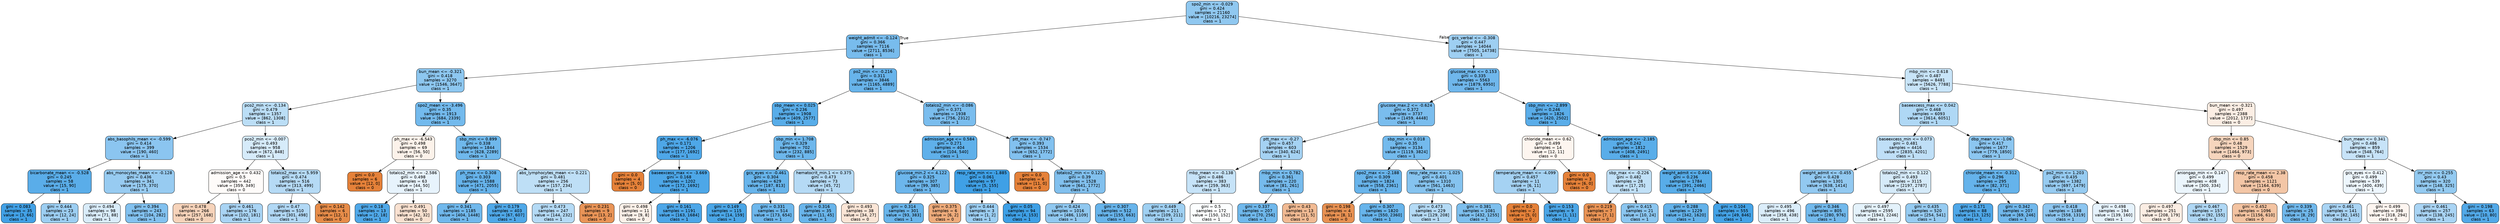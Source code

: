 digraph Tree {
node [shape=box, style="filled, rounded", color="black", fontname="helvetica"] ;
edge [fontname="helvetica"] ;
0 [label="spo2_min <= -0.029\ngini = 0.424\nsamples = 21160\nvalue = [10216, 23274]\nclass = 1", fillcolor="#90c8f0"] ;
1 [label="weight_admit <= -0.124\ngini = 0.366\nsamples = 7116\nvalue = [2711, 8536]\nclass = 1", fillcolor="#78bced"] ;
0 -> 1 [labeldistance=2.5, labelangle=45, headlabel="True"] ;
2 [label="bun_mean <= -0.321\ngini = 0.418\nsamples = 3270\nvalue = [1546, 3647]\nclass = 1", fillcolor="#8dc7f0"] ;
1 -> 2 ;
3 [label="pco2_min <= -0.134\ngini = 0.479\nsamples = 1357\nvalue = [862, 1308]\nclass = 1", fillcolor="#bbdef6"] ;
2 -> 3 ;
4 [label="abs_basophils_mean <= -0.599\ngini = 0.414\nsamples = 399\nvalue = [190, 460]\nclass = 1", fillcolor="#8bc5f0"] ;
3 -> 4 ;
5 [label="bicarbonate_mean <= -0.528\ngini = 0.245\nsamples = 58\nvalue = [15, 90]\nclass = 1", fillcolor="#5aade9"] ;
4 -> 5 ;
6 [label="gini = 0.083\nsamples = 35\nvalue = [3, 66]\nclass = 1", fillcolor="#42a1e6"] ;
5 -> 6 ;
7 [label="gini = 0.444\nsamples = 23\nvalue = [12, 24]\nclass = 1", fillcolor="#9ccef2"] ;
5 -> 7 ;
8 [label="abs_monocytes_mean <= -0.128\ngini = 0.436\nsamples = 341\nvalue = [175, 370]\nclass = 1", fillcolor="#97cbf1"] ;
4 -> 8 ;
9 [label="gini = 0.494\nsamples = 98\nvalue = [71, 88]\nclass = 1", fillcolor="#d9ecfa"] ;
8 -> 9 ;
10 [label="gini = 0.394\nsamples = 243\nvalue = [104, 282]\nclass = 1", fillcolor="#82c1ef"] ;
8 -> 10 ;
11 [label="pco2_min <= -0.007\ngini = 0.493\nsamples = 958\nvalue = [672, 848]\nclass = 1", fillcolor="#d6ebfa"] ;
3 -> 11 ;
12 [label="admission_age <= 0.432\ngini = 0.5\nsamples = 442\nvalue = [359, 349]\nclass = 0", fillcolor="#fefbf9"] ;
11 -> 12 ;
13 [label="gini = 0.478\nsamples = 266\nvalue = [257, 168]\nclass = 0", fillcolor="#f6d3ba"] ;
12 -> 13 ;
14 [label="gini = 0.461\nsamples = 176\nvalue = [102, 181]\nclass = 1", fillcolor="#a9d4f4"] ;
12 -> 14 ;
15 [label="totalco2_max <= 5.959\ngini = 0.474\nsamples = 516\nvalue = [313, 499]\nclass = 1", fillcolor="#b5daf5"] ;
11 -> 15 ;
16 [label="gini = 0.47\nsamples = 510\nvalue = [301, 498]\nclass = 1", fillcolor="#b1d8f5"] ;
15 -> 16 ;
17 [label="gini = 0.142\nsamples = 6\nvalue = [12, 1]\nclass = 0", fillcolor="#e78c49"] ;
15 -> 17 ;
18 [label="spo2_mean <= -3.496\ngini = 0.35\nsamples = 1913\nvalue = [684, 2339]\nclass = 1", fillcolor="#73baed"] ;
2 -> 18 ;
19 [label="ph_max <= -6.543\ngini = 0.498\nsamples = 69\nvalue = [56, 50]\nclass = 0", fillcolor="#fcf2ea"] ;
18 -> 19 ;
20 [label="gini = 0.0\nsamples = 6\nvalue = [12, 0]\nclass = 0", fillcolor="#e58139"] ;
19 -> 20 ;
21 [label="totalco2_min <= -2.586\ngini = 0.498\nsamples = 63\nvalue = [44, 50]\nclass = 1", fillcolor="#e7f3fc"] ;
19 -> 21 ;
22 [label="gini = 0.18\nsamples = 13\nvalue = [2, 18]\nclass = 1", fillcolor="#4fa8e8"] ;
21 -> 22 ;
23 [label="gini = 0.491\nsamples = 50\nvalue = [42, 32]\nclass = 0", fillcolor="#f9e1d0"] ;
21 -> 23 ;
24 [label="sbp_min <= 0.899\ngini = 0.338\nsamples = 1844\nvalue = [628, 2289]\nclass = 1", fillcolor="#6fb8ec"] ;
18 -> 24 ;
25 [label="ph_max <= 0.308\ngini = 0.303\nsamples = 1588\nvalue = [471, 2055]\nclass = 1", fillcolor="#66b3eb"] ;
24 -> 25 ;
26 [label="gini = 0.341\nsamples = 1185\nvalue = [404, 1448]\nclass = 1", fillcolor="#70b8ec"] ;
25 -> 26 ;
27 [label="gini = 0.179\nsamples = 403\nvalue = [67, 607]\nclass = 1", fillcolor="#4fa8e8"] ;
25 -> 27 ;
28 [label="abs_lymphocytes_mean <= 0.221\ngini = 0.481\nsamples = 256\nvalue = [157, 234]\nclass = 1", fillcolor="#bedff6"] ;
24 -> 28 ;
29 [label="gini = 0.473\nsamples = 247\nvalue = [144, 232]\nclass = 1", fillcolor="#b4daf5"] ;
28 -> 29 ;
30 [label="gini = 0.231\nsamples = 9\nvalue = [13, 2]\nclass = 0", fillcolor="#e99457"] ;
28 -> 30 ;
31 [label="po2_min <= -0.216\ngini = 0.311\nsamples = 3846\nvalue = [1165, 4889]\nclass = 1", fillcolor="#68b4eb"] ;
1 -> 31 ;
32 [label="sbp_mean <= 0.025\ngini = 0.236\nsamples = 1908\nvalue = [409, 2577]\nclass = 1", fillcolor="#58ade9"] ;
31 -> 32 ;
33 [label="ph_max <= -6.076\ngini = 0.171\nsamples = 1206\nvalue = [177, 1692]\nclass = 1", fillcolor="#4ea7e8"] ;
32 -> 33 ;
34 [label="gini = 0.0\nsamples = 4\nvalue = [5, 0]\nclass = 0", fillcolor="#e58139"] ;
33 -> 34 ;
35 [label="baseexcess_max <= -3.669\ngini = 0.168\nsamples = 1202\nvalue = [172, 1692]\nclass = 1", fillcolor="#4da7e8"] ;
33 -> 35 ;
36 [label="gini = 0.498\nsamples = 11\nvalue = [9, 8]\nclass = 0", fillcolor="#fcf1e9"] ;
35 -> 36 ;
37 [label="gini = 0.161\nsamples = 1191\nvalue = [163, 1684]\nclass = 1", fillcolor="#4ca6e8"] ;
35 -> 37 ;
38 [label="sbp_min <= 1.708\ngini = 0.329\nsamples = 702\nvalue = [232, 885]\nclass = 1", fillcolor="#6db7ec"] ;
32 -> 38 ;
39 [label="gcs_eyes <= -0.461\ngini = 0.304\nsamples = 629\nvalue = [187, 813]\nclass = 1", fillcolor="#67b4eb"] ;
38 -> 39 ;
40 [label="gini = 0.149\nsamples = 115\nvalue = [14, 159]\nclass = 1", fillcolor="#4aa6e7"] ;
39 -> 40 ;
41 [label="gini = 0.331\nsamples = 514\nvalue = [173, 654]\nclass = 1", fillcolor="#6db7ec"] ;
39 -> 41 ;
42 [label="hematocrit_min.1 <= 0.375\ngini = 0.473\nsamples = 73\nvalue = [45, 72]\nclass = 1", fillcolor="#b5daf5"] ;
38 -> 42 ;
43 [label="gini = 0.316\nsamples = 35\nvalue = [11, 45]\nclass = 1", fillcolor="#69b5eb"] ;
42 -> 43 ;
44 [label="gini = 0.493\nsamples = 38\nvalue = [34, 27]\nclass = 0", fillcolor="#fae5d6"] ;
42 -> 44 ;
45 [label="totalco2_min <= -0.086\ngini = 0.371\nsamples = 1938\nvalue = [756, 2312]\nclass = 1", fillcolor="#7abdee"] ;
31 -> 45 ;
46 [label="admission_age <= 0.584\ngini = 0.271\nsamples = 404\nvalue = [104, 540]\nclass = 1", fillcolor="#5fb0ea"] ;
45 -> 46 ;
47 [label="glucose_min.2 <= 4.122\ngini = 0.325\nsamples = 307\nvalue = [99, 385]\nclass = 1", fillcolor="#6cb6ec"] ;
46 -> 47 ;
48 [label="gini = 0.314\nsamples = 301\nvalue = [93, 383]\nclass = 1", fillcolor="#69b5eb"] ;
47 -> 48 ;
49 [label="gini = 0.375\nsamples = 6\nvalue = [6, 2]\nclass = 0", fillcolor="#eeab7b"] ;
47 -> 49 ;
50 [label="resp_rate_min <= -1.885\ngini = 0.061\nsamples = 97\nvalue = [5, 155]\nclass = 1", fillcolor="#3fa0e6"] ;
46 -> 50 ;
51 [label="gini = 0.444\nsamples = 3\nvalue = [1, 2]\nclass = 1", fillcolor="#9ccef2"] ;
50 -> 51 ;
52 [label="gini = 0.05\nsamples = 94\nvalue = [4, 153]\nclass = 1", fillcolor="#3ea0e6"] ;
50 -> 52 ;
53 [label="ptt_max <= -0.747\ngini = 0.393\nsamples = 1534\nvalue = [652, 1772]\nclass = 1", fillcolor="#82c1ef"] ;
45 -> 53 ;
54 [label="gini = 0.0\nsamples = 6\nvalue = [11, 0]\nclass = 0", fillcolor="#e58139"] ;
53 -> 54 ;
55 [label="totalco2_min <= 0.122\ngini = 0.39\nsamples = 1528\nvalue = [641, 1772]\nclass = 1", fillcolor="#81c0ee"] ;
53 -> 55 ;
56 [label="gini = 0.424\nsamples = 1016\nvalue = [486, 1109]\nclass = 1", fillcolor="#90c8f0"] ;
55 -> 56 ;
57 [label="gini = 0.307\nsamples = 512\nvalue = [155, 663]\nclass = 1", fillcolor="#67b4eb"] ;
55 -> 57 ;
58 [label="gcs_verbal <= -0.308\ngini = 0.447\nsamples = 14044\nvalue = [7505, 14738]\nclass = 1", fillcolor="#9ecff2"] ;
0 -> 58 [labeldistance=2.5, labelangle=-45, headlabel="False"] ;
59 [label="glucose_max <= 0.153\ngini = 0.335\nsamples = 5563\nvalue = [1879, 6950]\nclass = 1", fillcolor="#6fb7ec"] ;
58 -> 59 ;
60 [label="glucose_max.2 <= -0.624\ngini = 0.372\nsamples = 3737\nvalue = [1459, 4448]\nclass = 1", fillcolor="#7abdee"] ;
59 -> 60 ;
61 [label="ptt_max <= -0.27\ngini = 0.457\nsamples = 603\nvalue = [340, 624]\nclass = 1", fillcolor="#a5d2f3"] ;
60 -> 61 ;
62 [label="mbp_mean <= -0.138\ngini = 0.486\nsamples = 383\nvalue = [259, 363]\nclass = 1", fillcolor="#c6e3f8"] ;
61 -> 62 ;
63 [label="gini = 0.449\nsamples = 211\nvalue = [109, 211]\nclass = 1", fillcolor="#9fd0f2"] ;
62 -> 63 ;
64 [label="gini = 0.5\nsamples = 172\nvalue = [150, 152]\nclass = 1", fillcolor="#fcfeff"] ;
62 -> 64 ;
65 [label="mbp_min <= 0.782\ngini = 0.361\nsamples = 220\nvalue = [81, 261]\nclass = 1", fillcolor="#76bbed"] ;
61 -> 65 ;
66 [label="gini = 0.337\nsamples = 207\nvalue = [70, 256]\nclass = 1", fillcolor="#6fb8ec"] ;
65 -> 66 ;
67 [label="gini = 0.43\nsamples = 13\nvalue = [11, 5]\nclass = 0", fillcolor="#f1ba93"] ;
65 -> 67 ;
68 [label="sbp_min <= 0.018\ngini = 0.35\nsamples = 3134\nvalue = [1119, 3824]\nclass = 1", fillcolor="#73baed"] ;
60 -> 68 ;
69 [label="spo2_max <= -2.188\ngini = 0.309\nsamples = 1824\nvalue = [558, 2361]\nclass = 1", fillcolor="#68b4eb"] ;
68 -> 69 ;
70 [label="gini = 0.198\nsamples = 4\nvalue = [8, 1]\nclass = 0", fillcolor="#e89152"] ;
69 -> 70 ;
71 [label="gini = 0.307\nsamples = 1820\nvalue = [550, 2360]\nclass = 1", fillcolor="#67b4eb"] ;
69 -> 71 ;
72 [label="resp_rate_max <= -1.025\ngini = 0.401\nsamples = 1310\nvalue = [561, 1463]\nclass = 1", fillcolor="#85c3ef"] ;
68 -> 72 ;
73 [label="gini = 0.473\nsamples = 229\nvalue = [129, 208]\nclass = 1", fillcolor="#b4daf5"] ;
72 -> 73 ;
74 [label="gini = 0.381\nsamples = 1081\nvalue = [432, 1255]\nclass = 1", fillcolor="#7dbfee"] ;
72 -> 74 ;
75 [label="sbp_min <= -2.899\ngini = 0.246\nsamples = 1826\nvalue = [420, 2502]\nclass = 1", fillcolor="#5aade9"] ;
59 -> 75 ;
76 [label="chloride_mean <= 0.62\ngini = 0.499\nsamples = 14\nvalue = [12, 11]\nclass = 0", fillcolor="#fdf5ef"] ;
75 -> 76 ;
77 [label="temperature_mean <= -4.099\ngini = 0.457\nsamples = 11\nvalue = [6, 11]\nclass = 1", fillcolor="#a5d2f3"] ;
76 -> 77 ;
78 [label="gini = 0.0\nsamples = 2\nvalue = [5, 0]\nclass = 0", fillcolor="#e58139"] ;
77 -> 78 ;
79 [label="gini = 0.153\nsamples = 9\nvalue = [1, 11]\nclass = 1", fillcolor="#4ba6e7"] ;
77 -> 79 ;
80 [label="gini = 0.0\nsamples = 3\nvalue = [6, 0]\nclass = 0", fillcolor="#e58139"] ;
76 -> 80 ;
81 [label="admission_age <= -2.185\ngini = 0.242\nsamples = 1812\nvalue = [408, 2491]\nclass = 1", fillcolor="#59ade9"] ;
75 -> 81 ;
82 [label="sbp_max <= -0.226\ngini = 0.482\nsamples = 28\nvalue = [17, 25]\nclass = 1", fillcolor="#c0e0f7"] ;
81 -> 82 ;
83 [label="gini = 0.219\nsamples = 7\nvalue = [7, 1]\nclass = 0", fillcolor="#e99355"] ;
82 -> 83 ;
84 [label="gini = 0.415\nsamples = 21\nvalue = [10, 24]\nclass = 1", fillcolor="#8bc6f0"] ;
82 -> 84 ;
85 [label="weight_admit <= 0.464\ngini = 0.236\nsamples = 1784\nvalue = [391, 2466]\nclass = 1", fillcolor="#58ade9"] ;
81 -> 85 ;
86 [label="gini = 0.288\nsamples = 1229\nvalue = [342, 1620]\nclass = 1", fillcolor="#63b2ea"] ;
85 -> 86 ;
87 [label="gini = 0.104\nsamples = 555\nvalue = [49, 846]\nclass = 1", fillcolor="#44a3e7"] ;
85 -> 87 ;
88 [label="mbp_min <= 0.618\ngini = 0.487\nsamples = 8481\nvalue = [5626, 7788]\nclass = 1", fillcolor="#c8e4f8"] ;
58 -> 88 ;
89 [label="baseexcess_max <= 0.042\ngini = 0.468\nsamples = 6093\nvalue = [3614, 6051]\nclass = 1", fillcolor="#afd8f5"] ;
88 -> 89 ;
90 [label="baseexcess_min <= 0.073\ngini = 0.481\nsamples = 4416\nvalue = [2835, 4201]\nclass = 1", fillcolor="#bfdff7"] ;
89 -> 90 ;
91 [label="weight_admit <= -0.455\ngini = 0.428\nsamples = 1301\nvalue = [638, 1414]\nclass = 1", fillcolor="#92c9f1"] ;
90 -> 91 ;
92 [label="gini = 0.495\nsamples = 496\nvalue = [358, 438]\nclass = 1", fillcolor="#dbedfa"] ;
91 -> 92 ;
93 [label="gini = 0.346\nsamples = 805\nvalue = [280, 976]\nclass = 1", fillcolor="#72b9ec"] ;
91 -> 93 ;
94 [label="totalco2_min <= 0.122\ngini = 0.493\nsamples = 3115\nvalue = [2197, 2787]\nclass = 1", fillcolor="#d5eaf9"] ;
90 -> 94 ;
95 [label="gini = 0.497\nsamples = 2595\nvalue = [1943, 2246]\nclass = 1", fillcolor="#e4f2fb"] ;
94 -> 95 ;
96 [label="gini = 0.435\nsamples = 520\nvalue = [254, 541]\nclass = 1", fillcolor="#96cbf1"] ;
94 -> 96 ;
97 [label="dbp_mean <= -1.06\ngini = 0.417\nsamples = 1677\nvalue = [779, 1850]\nclass = 1", fillcolor="#8cc6f0"] ;
89 -> 97 ;
98 [label="chloride_mean <= -0.312\ngini = 0.296\nsamples = 295\nvalue = [82, 371]\nclass = 1", fillcolor="#65b3eb"] ;
97 -> 98 ;
99 [label="gini = 0.171\nsamples = 88\nvalue = [13, 125]\nclass = 1", fillcolor="#4ea7e8"] ;
98 -> 99 ;
100 [label="gini = 0.342\nsamples = 207\nvalue = [69, 246]\nclass = 1", fillcolor="#71b8ec"] ;
98 -> 100 ;
101 [label="po2_min <= 1.203\ngini = 0.435\nsamples = 1382\nvalue = [697, 1479]\nclass = 1", fillcolor="#96cbf1"] ;
97 -> 101 ;
102 [label="gini = 0.418\nsamples = 1188\nvalue = [558, 1319]\nclass = 1", fillcolor="#8dc6f0"] ;
101 -> 102 ;
103 [label="gini = 0.498\nsamples = 194\nvalue = [139, 160]\nclass = 1", fillcolor="#e5f2fc"] ;
101 -> 103 ;
104 [label="bun_mean <= -0.321\ngini = 0.497\nsamples = 2388\nvalue = [2012, 1737]\nclass = 0", fillcolor="#fbeee4"] ;
88 -> 104 ;
105 [label="dbp_min <= 0.85\ngini = 0.48\nsamples = 1529\nvalue = [1464, 973]\nclass = 0", fillcolor="#f6d5bd"] ;
104 -> 105 ;
106 [label="aniongap_min <= 0.147\ngini = 0.499\nsamples = 408\nvalue = [300, 334]\nclass = 1", fillcolor="#ebf5fc"] ;
105 -> 106 ;
107 [label="gini = 0.497\nsamples = 251\nvalue = [208, 179]\nclass = 0", fillcolor="#fbede3"] ;
106 -> 107 ;
108 [label="gini = 0.467\nsamples = 157\nvalue = [92, 155]\nclass = 1", fillcolor="#afd7f4"] ;
106 -> 108 ;
109 [label="resp_rate_mean <= 2.38\ngini = 0.458\nsamples = 1121\nvalue = [1164, 639]\nclass = 0", fillcolor="#f3c6a6"] ;
105 -> 109 ;
110 [label="gini = 0.452\nsamples = 1096\nvalue = [1156, 610]\nclass = 0", fillcolor="#f3c3a1"] ;
109 -> 110 ;
111 [label="gini = 0.339\nsamples = 25\nvalue = [8, 29]\nclass = 1", fillcolor="#70b8ec"] ;
109 -> 111 ;
112 [label="bun_mean <= 0.341\ngini = 0.486\nsamples = 859\nvalue = [548, 764]\nclass = 1", fillcolor="#c7e3f8"] ;
104 -> 112 ;
113 [label="gcs_eyes <= 0.412\ngini = 0.499\nsamples = 539\nvalue = [400, 439]\nclass = 1", fillcolor="#edf6fd"] ;
112 -> 113 ;
114 [label="gini = 0.461\nsamples = 141\nvalue = [82, 145]\nclass = 1", fillcolor="#a9d4f4"] ;
113 -> 114 ;
115 [label="gini = 0.499\nsamples = 398\nvalue = [318, 294]\nclass = 0", fillcolor="#fdf5f0"] ;
113 -> 115 ;
116 [label="inr_min <= 0.255\ngini = 0.43\nsamples = 320\nvalue = [148, 325]\nclass = 1", fillcolor="#93caf1"] ;
112 -> 116 ;
117 [label="gini = 0.461\nsamples = 257\nvalue = [138, 245]\nclass = 1", fillcolor="#a9d4f4"] ;
116 -> 117 ;
118 [label="gini = 0.198\nsamples = 63\nvalue = [10, 80]\nclass = 1", fillcolor="#52a9e8"] ;
116 -> 118 ;
}